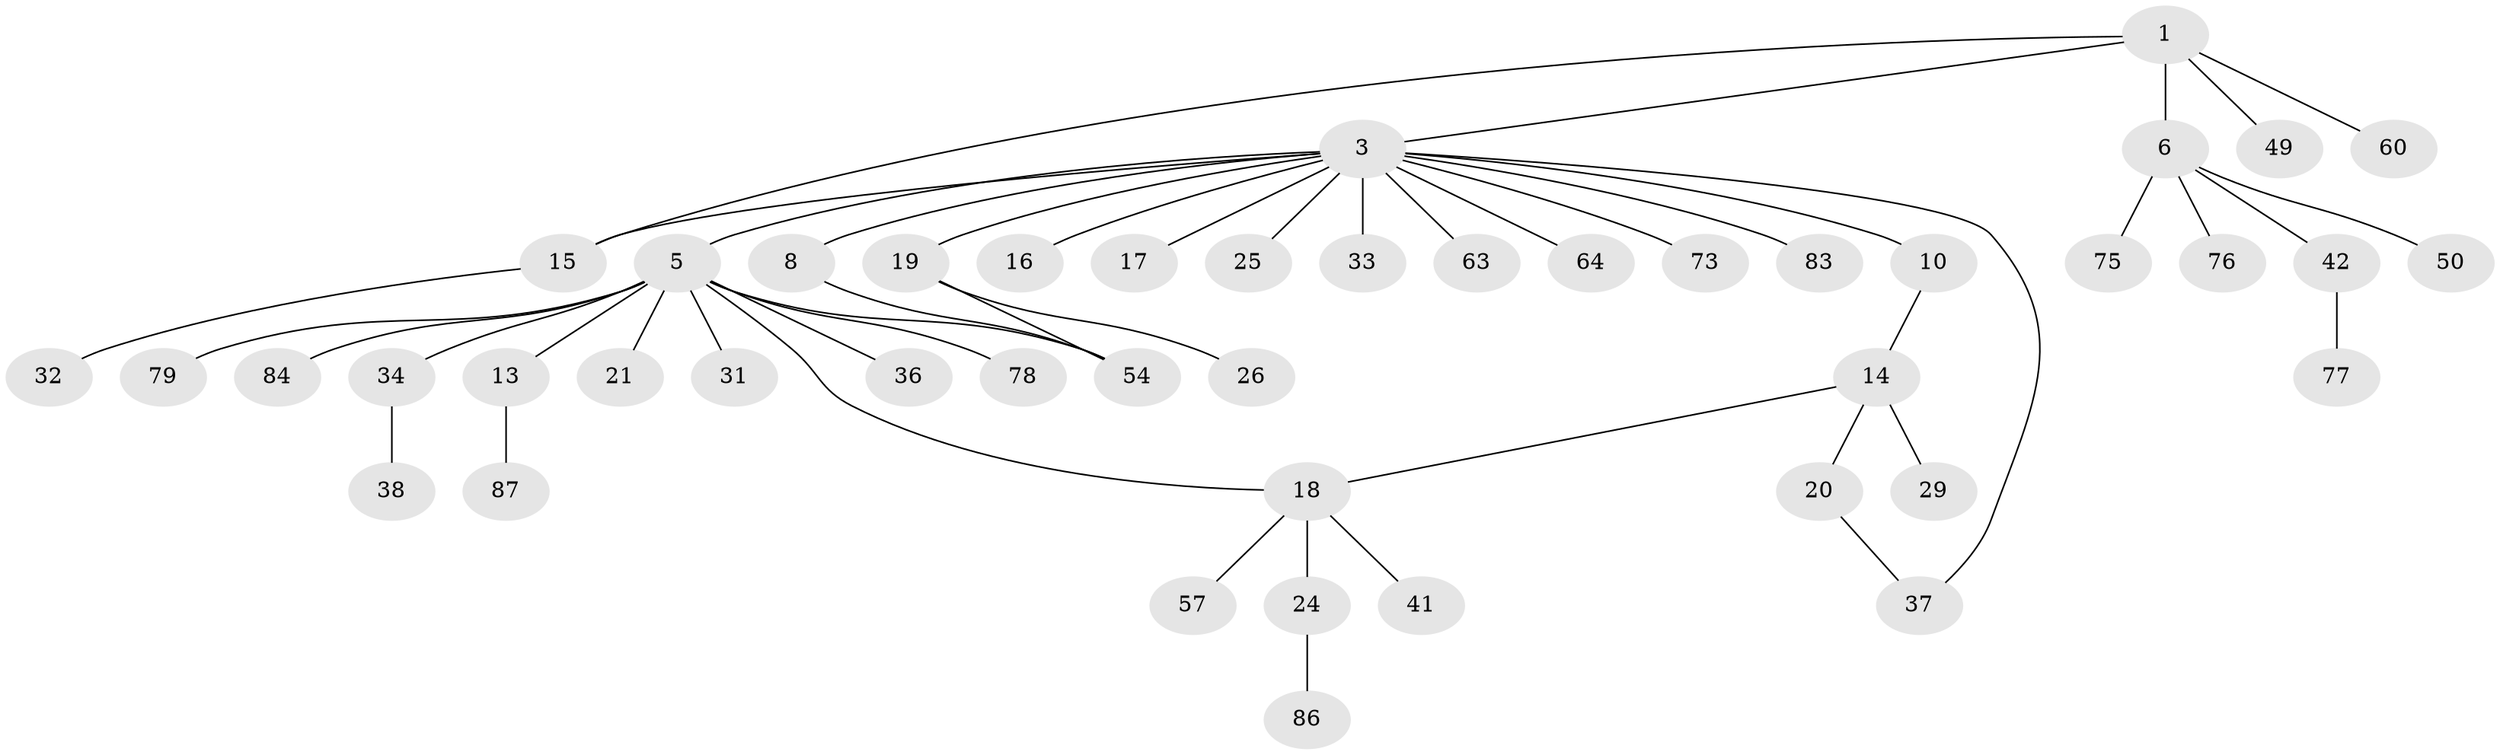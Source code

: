 // original degree distribution, {3: 0.16483516483516483, 4: 0.07692307692307693, 8: 0.02197802197802198, 2: 0.17582417582417584, 5: 0.054945054945054944, 1: 0.5054945054945055}
// Generated by graph-tools (version 1.1) at 2025/13/03/09/25 04:13:38]
// undirected, 45 vertices, 49 edges
graph export_dot {
graph [start="1"]
  node [color=gray90,style=filled];
  1 [super="+2"];
  3 [super="+4+56"];
  5 [super="+66+67+7"];
  6 [super="+28"];
  8;
  10 [super="+30"];
  13 [super="+45"];
  14 [super="+39"];
  15 [super="+23+89"];
  16;
  17;
  18;
  19 [super="+80+52"];
  20;
  21 [super="+22+51"];
  24 [super="+40"];
  25;
  26 [super="+68"];
  29;
  31;
  32 [super="+70+58"];
  33 [super="+82"];
  34 [super="+55"];
  36 [super="+46"];
  37 [super="+88"];
  38;
  41;
  42 [super="+44"];
  49 [super="+59"];
  50;
  54 [super="+71"];
  57;
  60;
  63;
  64 [super="+91"];
  73;
  75;
  76;
  77 [super="+85"];
  78;
  79;
  83;
  84;
  86;
  87;
  1 -- 3;
  1 -- 49;
  1 -- 60;
  1 -- 6;
  1 -- 15;
  3 -- 8;
  3 -- 10;
  3 -- 19;
  3 -- 33;
  3 -- 37;
  3 -- 64;
  3 -- 5;
  3 -- 73;
  3 -- 15;
  3 -- 16;
  3 -- 17;
  3 -- 25;
  3 -- 63;
  3 -- 83;
  5 -- 18;
  5 -- 13 [weight=2];
  5 -- 34;
  5 -- 36;
  5 -- 78;
  5 -- 79;
  5 -- 84;
  5 -- 21;
  5 -- 54;
  5 -- 31;
  6 -- 50;
  6 -- 42;
  6 -- 75;
  6 -- 76;
  8 -- 54;
  10 -- 14;
  13 -- 87;
  14 -- 18;
  14 -- 20;
  14 -- 29;
  15 -- 32;
  18 -- 24;
  18 -- 41;
  18 -- 57;
  19 -- 26;
  19 -- 54;
  20 -- 37;
  24 -- 86;
  34 -- 38;
  42 -- 77;
}
